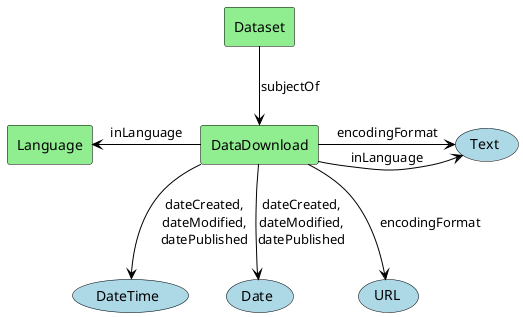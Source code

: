 @startuml

!define Class agent
!define Property usecase

skinparam Property {
BackgroundColor LightBlue
BorderColor Black
  ArrowColor Black
  linetype Ortho
}

skinparam Class {
BackgroundColor LightGreen
BorderColor Black
ArrowColor Black
linetype Ortho
}

Class Dataset
Class DataDownload
Class Language


Dataset -down-> DataDownload : "subjectOf"

DataDownload -down-> (DateTime) : "dateCreated,\ndateModified,\ndatePublished"

DataDownload -down-> (Date) : "dateCreated,\ndateModified,\ndatePublished"

DataDownload -right-> (Text) : "encodingFormat"

DataDownload --> (URL) : "encodingFormat"

DataDownload -right-> (Text) : "inLanguage"

DataDownload -left-> Language : "inLanguage"




@enduml